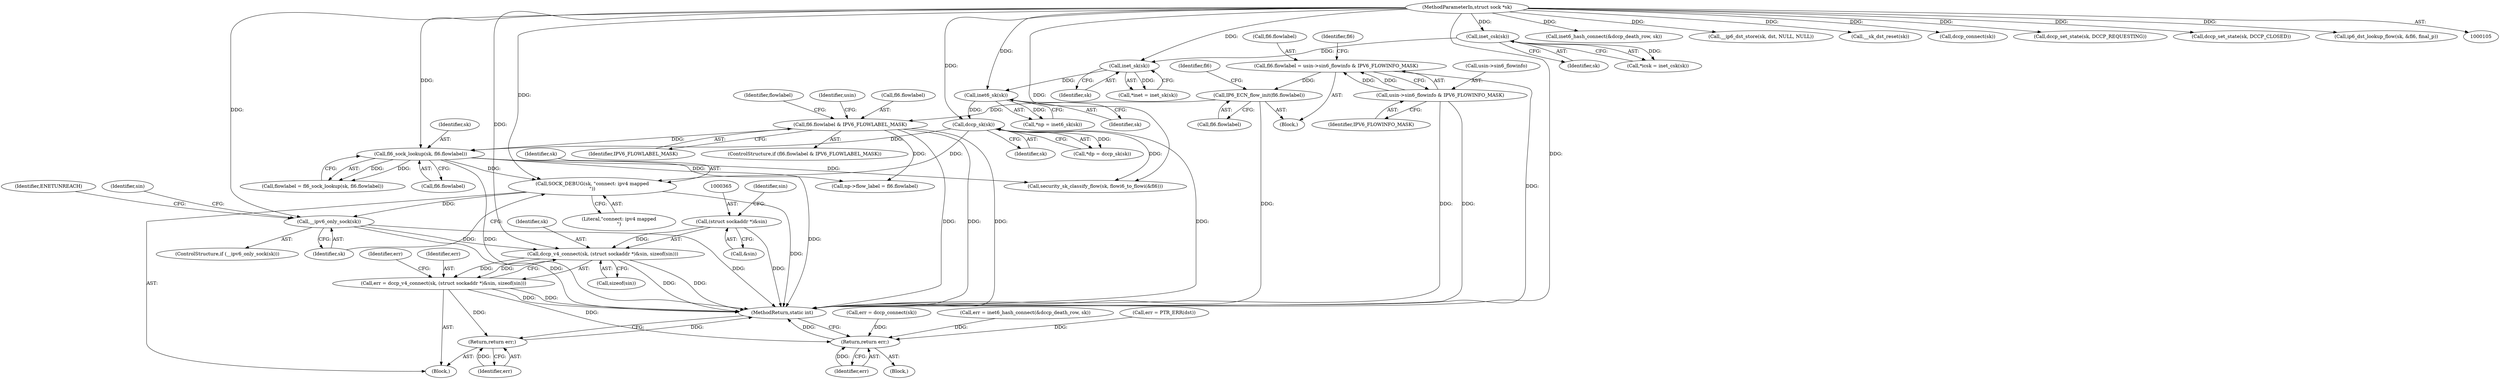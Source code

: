 digraph "0_linux_45f6fad84cc305103b28d73482b344d7f5b76f39@API" {
"1000362" [label="(Call,dccp_v4_connect(sk, (struct sockaddr *)&sin, sizeof(sin)))"];
"1000319" [label="(Call,__ipv6_only_sock(sk))"];
"1000315" [label="(Call,SOCK_DEBUG(sk, \"connect: ipv4 mapped\n\"))"];
"1000134" [label="(Call,dccp_sk(sk))"];
"1000129" [label="(Call,inet6_sk(sk))"];
"1000124" [label="(Call,inet_sk(sk))"];
"1000119" [label="(Call,inet_csk(sk))"];
"1000106" [label="(MethodParameterIn,struct sock *sk)"];
"1000201" [label="(Call,fl6_sock_lookup(sk, fl6.flowlabel))"];
"1000192" [label="(Call,fl6.flowlabel & IPV6_FLOWLABEL_MASK)"];
"1000187" [label="(Call,IP6_ECN_flow_init(fl6.flowlabel))"];
"1000178" [label="(Call,fl6.flowlabel = usin->sin6_flowinfo & IPV6_FLOWINFO_MASK)"];
"1000182" [label="(Call,usin->sin6_flowinfo & IPV6_FLOWINFO_MASK)"];
"1000364" [label="(Call,(struct sockaddr *)&sin)"];
"1000360" [label="(Call,err = dccp_v4_connect(sk, (struct sockaddr *)&sin, sizeof(sin)))"];
"1000397" [label="(Return,return err;)"];
"1000612" [label="(Return,return err;)"];
"1000361" [label="(Identifier,err)"];
"1000556" [label="(Call,err = inet6_hash_connect(&dccp_death_row, sk))"];
"1000307" [label="(Block,)"];
"1000456" [label="(Call,security_sk_classify_flow(sk, flowi6_to_flowi(&fl6)))"];
"1000130" [label="(Identifier,sk)"];
"1000189" [label="(Identifier,fl6)"];
"1000326" [label="(Identifier,sin)"];
"1000482" [label="(Call,err = PTR_ERR(dst))"];
"1000109" [label="(Block,)"];
"1000558" [label="(Call,inet6_hash_connect(&dccp_death_row, sk))"];
"1000117" [label="(Call,*icsk = inet_csk(sk))"];
"1000125" [label="(Identifier,sk)"];
"1000368" [label="(Call,sizeof(sin))"];
"1000515" [label="(Call,__ip6_dst_store(sk, dst, NULL, NULL))"];
"1000219" [label="(Identifier,usin)"];
"1000106" [label="(MethodParameterIn,struct sock *sk)"];
"1000199" [label="(Call,flowlabel = fl6_sock_lookup(sk, fl6.flowlabel))"];
"1000182" [label="(Call,usin->sin6_flowinfo & IPV6_FLOWINFO_MASK)"];
"1000179" [label="(Call,fl6.flowlabel)"];
"1000315" [label="(Call,SOCK_DEBUG(sk, \"connect: ipv4 mapped\n\"))"];
"1000120" [label="(Identifier,sk)"];
"1000371" [label="(Identifier,err)"];
"1000194" [label="(Identifier,fl6)"];
"1000196" [label="(Identifier,IPV6_FLOWLABEL_MASK)"];
"1000599" [label="(Call,__sk_dst_reset(sk))"];
"1000127" [label="(Call,*np = inet6_sk(sk))"];
"1000188" [label="(Call,fl6.flowlabel)"];
"1000369" [label="(Identifier,sin)"];
"1000119" [label="(Call,inet_csk(sk))"];
"1000588" [label="(Call,dccp_connect(sk))"];
"1000124" [label="(Call,inet_sk(sk))"];
"1000178" [label="(Call,fl6.flowlabel = usin->sin6_flowinfo & IPV6_FLOWINFO_MASK)"];
"1000362" [label="(Call,dccp_v4_connect(sk, (struct sockaddr *)&sin, sizeof(sin)))"];
"1000363" [label="(Identifier,sk)"];
"1000319" [label="(Call,__ipv6_only_sock(sk))"];
"1000135" [label="(Identifier,sk)"];
"1000323" [label="(Identifier,ENETUNREACH)"];
"1000193" [label="(Call,fl6.flowlabel)"];
"1000191" [label="(ControlStructure,if (fl6.flowlabel & IPV6_FLOWLABEL_MASK))"];
"1000129" [label="(Call,inet6_sk(sk))"];
"1000553" [label="(Call,dccp_set_state(sk, DCCP_REQUESTING))"];
"1000186" [label="(Identifier,IPV6_FLOWINFO_MASK)"];
"1000320" [label="(Identifier,sk)"];
"1000187" [label="(Call,IP6_ECN_flow_init(fl6.flowlabel))"];
"1000398" [label="(Identifier,err)"];
"1000318" [label="(ControlStructure,if (__ipv6_only_sock(sk)))"];
"1000200" [label="(Identifier,flowlabel)"];
"1000366" [label="(Call,&sin)"];
"1000192" [label="(Call,fl6.flowlabel & IPV6_FLOWLABEL_MASK)"];
"1000183" [label="(Call,usin->sin6_flowinfo)"];
"1000586" [label="(Call,err = dccp_connect(sk))"];
"1000317" [label="(Literal,\"connect: ipv4 mapped\n\")"];
"1000360" [label="(Call,err = dccp_v4_connect(sk, (struct sockaddr *)&sin, sizeof(sin)))"];
"1000596" [label="(Call,dccp_set_state(sk, DCCP_CLOSED))"];
"1000364" [label="(Call,(struct sockaddr *)&sin)"];
"1000201" [label="(Call,fl6_sock_lookup(sk, fl6.flowlabel))"];
"1000134" [label="(Call,dccp_sk(sk))"];
"1000203" [label="(Call,fl6.flowlabel)"];
"1000177" [label="(Block,)"];
"1000612" [label="(Return,return err;)"];
"1000296" [label="(Call,np->flow_label = fl6.flowlabel)"];
"1000316" [label="(Identifier,sk)"];
"1000397" [label="(Return,return err;)"];
"1000202" [label="(Identifier,sk)"];
"1000122" [label="(Call,*inet = inet_sk(sk))"];
"1000613" [label="(Identifier,err)"];
"1000473" [label="(Call,ip6_dst_lookup_flow(sk, &fl6, final_p))"];
"1000132" [label="(Call,*dp = dccp_sk(sk))"];
"1000614" [label="(MethodReturn,static int)"];
"1000362" -> "1000360"  [label="AST: "];
"1000362" -> "1000368"  [label="CFG: "];
"1000363" -> "1000362"  [label="AST: "];
"1000364" -> "1000362"  [label="AST: "];
"1000368" -> "1000362"  [label="AST: "];
"1000360" -> "1000362"  [label="CFG: "];
"1000362" -> "1000614"  [label="DDG: "];
"1000362" -> "1000614"  [label="DDG: "];
"1000362" -> "1000360"  [label="DDG: "];
"1000362" -> "1000360"  [label="DDG: "];
"1000319" -> "1000362"  [label="DDG: "];
"1000106" -> "1000362"  [label="DDG: "];
"1000364" -> "1000362"  [label="DDG: "];
"1000319" -> "1000318"  [label="AST: "];
"1000319" -> "1000320"  [label="CFG: "];
"1000320" -> "1000319"  [label="AST: "];
"1000323" -> "1000319"  [label="CFG: "];
"1000326" -> "1000319"  [label="CFG: "];
"1000319" -> "1000614"  [label="DDG: "];
"1000319" -> "1000614"  [label="DDG: "];
"1000315" -> "1000319"  [label="DDG: "];
"1000106" -> "1000319"  [label="DDG: "];
"1000315" -> "1000307"  [label="AST: "];
"1000315" -> "1000317"  [label="CFG: "];
"1000316" -> "1000315"  [label="AST: "];
"1000317" -> "1000315"  [label="AST: "];
"1000320" -> "1000315"  [label="CFG: "];
"1000315" -> "1000614"  [label="DDG: "];
"1000134" -> "1000315"  [label="DDG: "];
"1000201" -> "1000315"  [label="DDG: "];
"1000106" -> "1000315"  [label="DDG: "];
"1000134" -> "1000132"  [label="AST: "];
"1000134" -> "1000135"  [label="CFG: "];
"1000135" -> "1000134"  [label="AST: "];
"1000132" -> "1000134"  [label="CFG: "];
"1000134" -> "1000614"  [label="DDG: "];
"1000134" -> "1000132"  [label="DDG: "];
"1000129" -> "1000134"  [label="DDG: "];
"1000106" -> "1000134"  [label="DDG: "];
"1000134" -> "1000201"  [label="DDG: "];
"1000134" -> "1000456"  [label="DDG: "];
"1000129" -> "1000127"  [label="AST: "];
"1000129" -> "1000130"  [label="CFG: "];
"1000130" -> "1000129"  [label="AST: "];
"1000127" -> "1000129"  [label="CFG: "];
"1000129" -> "1000127"  [label="DDG: "];
"1000124" -> "1000129"  [label="DDG: "];
"1000106" -> "1000129"  [label="DDG: "];
"1000124" -> "1000122"  [label="AST: "];
"1000124" -> "1000125"  [label="CFG: "];
"1000125" -> "1000124"  [label="AST: "];
"1000122" -> "1000124"  [label="CFG: "];
"1000124" -> "1000122"  [label="DDG: "];
"1000119" -> "1000124"  [label="DDG: "];
"1000106" -> "1000124"  [label="DDG: "];
"1000119" -> "1000117"  [label="AST: "];
"1000119" -> "1000120"  [label="CFG: "];
"1000120" -> "1000119"  [label="AST: "];
"1000117" -> "1000119"  [label="CFG: "];
"1000119" -> "1000117"  [label="DDG: "];
"1000106" -> "1000119"  [label="DDG: "];
"1000106" -> "1000105"  [label="AST: "];
"1000106" -> "1000614"  [label="DDG: "];
"1000106" -> "1000201"  [label="DDG: "];
"1000106" -> "1000456"  [label="DDG: "];
"1000106" -> "1000473"  [label="DDG: "];
"1000106" -> "1000515"  [label="DDG: "];
"1000106" -> "1000553"  [label="DDG: "];
"1000106" -> "1000558"  [label="DDG: "];
"1000106" -> "1000588"  [label="DDG: "];
"1000106" -> "1000596"  [label="DDG: "];
"1000106" -> "1000599"  [label="DDG: "];
"1000201" -> "1000199"  [label="AST: "];
"1000201" -> "1000203"  [label="CFG: "];
"1000202" -> "1000201"  [label="AST: "];
"1000203" -> "1000201"  [label="AST: "];
"1000199" -> "1000201"  [label="CFG: "];
"1000201" -> "1000614"  [label="DDG: "];
"1000201" -> "1000614"  [label="DDG: "];
"1000201" -> "1000199"  [label="DDG: "];
"1000201" -> "1000199"  [label="DDG: "];
"1000192" -> "1000201"  [label="DDG: "];
"1000201" -> "1000296"  [label="DDG: "];
"1000201" -> "1000456"  [label="DDG: "];
"1000192" -> "1000191"  [label="AST: "];
"1000192" -> "1000196"  [label="CFG: "];
"1000193" -> "1000192"  [label="AST: "];
"1000196" -> "1000192"  [label="AST: "];
"1000200" -> "1000192"  [label="CFG: "];
"1000219" -> "1000192"  [label="CFG: "];
"1000192" -> "1000614"  [label="DDG: "];
"1000192" -> "1000614"  [label="DDG: "];
"1000192" -> "1000614"  [label="DDG: "];
"1000187" -> "1000192"  [label="DDG: "];
"1000192" -> "1000296"  [label="DDG: "];
"1000187" -> "1000177"  [label="AST: "];
"1000187" -> "1000188"  [label="CFG: "];
"1000188" -> "1000187"  [label="AST: "];
"1000194" -> "1000187"  [label="CFG: "];
"1000187" -> "1000614"  [label="DDG: "];
"1000178" -> "1000187"  [label="DDG: "];
"1000178" -> "1000177"  [label="AST: "];
"1000178" -> "1000182"  [label="CFG: "];
"1000179" -> "1000178"  [label="AST: "];
"1000182" -> "1000178"  [label="AST: "];
"1000189" -> "1000178"  [label="CFG: "];
"1000178" -> "1000614"  [label="DDG: "];
"1000182" -> "1000178"  [label="DDG: "];
"1000182" -> "1000178"  [label="DDG: "];
"1000182" -> "1000186"  [label="CFG: "];
"1000183" -> "1000182"  [label="AST: "];
"1000186" -> "1000182"  [label="AST: "];
"1000182" -> "1000614"  [label="DDG: "];
"1000182" -> "1000614"  [label="DDG: "];
"1000364" -> "1000366"  [label="CFG: "];
"1000365" -> "1000364"  [label="AST: "];
"1000366" -> "1000364"  [label="AST: "];
"1000369" -> "1000364"  [label="CFG: "];
"1000364" -> "1000614"  [label="DDG: "];
"1000360" -> "1000307"  [label="AST: "];
"1000361" -> "1000360"  [label="AST: "];
"1000371" -> "1000360"  [label="CFG: "];
"1000360" -> "1000614"  [label="DDG: "];
"1000360" -> "1000614"  [label="DDG: "];
"1000360" -> "1000397"  [label="DDG: "];
"1000360" -> "1000612"  [label="DDG: "];
"1000397" -> "1000307"  [label="AST: "];
"1000397" -> "1000398"  [label="CFG: "];
"1000398" -> "1000397"  [label="AST: "];
"1000614" -> "1000397"  [label="CFG: "];
"1000397" -> "1000614"  [label="DDG: "];
"1000398" -> "1000397"  [label="DDG: "];
"1000612" -> "1000109"  [label="AST: "];
"1000612" -> "1000613"  [label="CFG: "];
"1000613" -> "1000612"  [label="AST: "];
"1000614" -> "1000612"  [label="CFG: "];
"1000612" -> "1000614"  [label="DDG: "];
"1000613" -> "1000612"  [label="DDG: "];
"1000556" -> "1000612"  [label="DDG: "];
"1000482" -> "1000612"  [label="DDG: "];
"1000586" -> "1000612"  [label="DDG: "];
}
